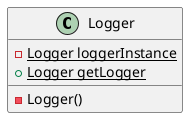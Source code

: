 @startuml
class Logger {
    - Logger()
    - {static} Logger loggerInstance
    + {static} Logger getLogger
}
@enduml
